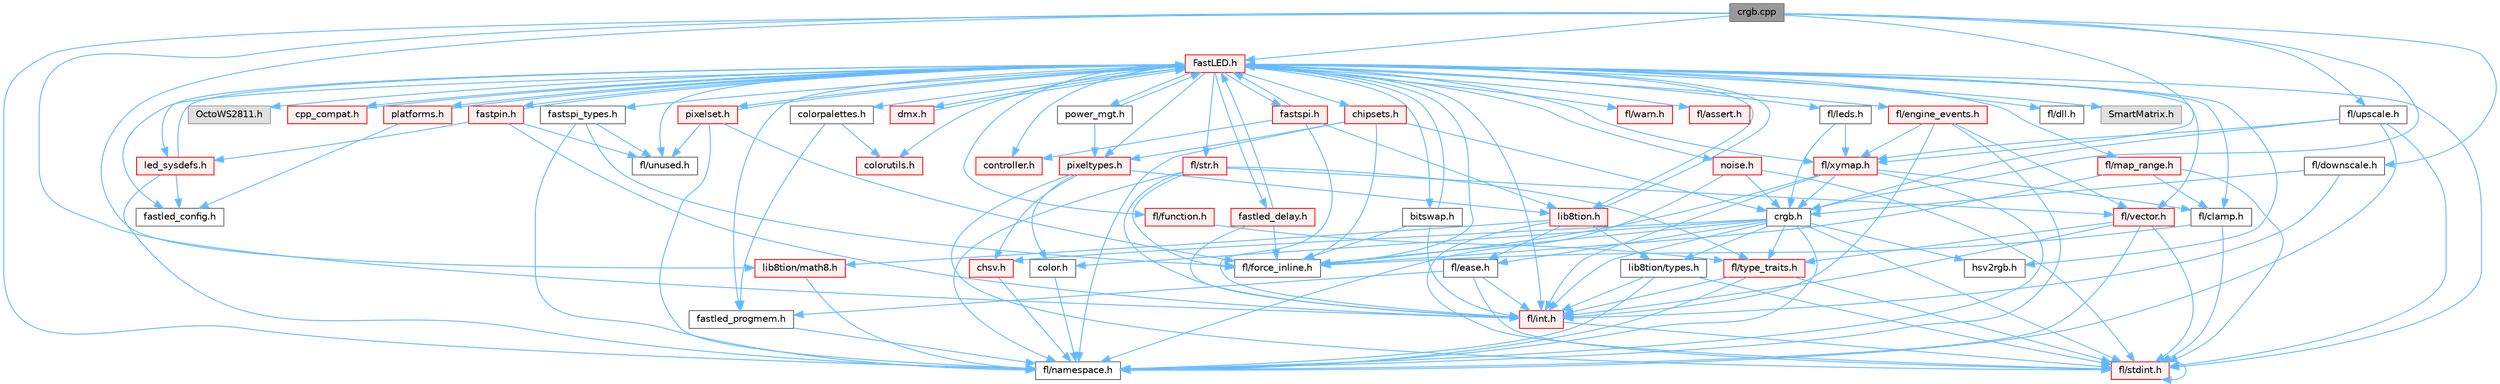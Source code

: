 digraph "crgb.cpp"
{
 // INTERACTIVE_SVG=YES
 // LATEX_PDF_SIZE
  bgcolor="transparent";
  edge [fontname=Helvetica,fontsize=10,labelfontname=Helvetica,labelfontsize=10];
  node [fontname=Helvetica,fontsize=10,shape=box,height=0.2,width=0.4];
  Node1 [id="Node000001",label="crgb.cpp",height=0.2,width=0.4,color="gray40", fillcolor="grey60", style="filled", fontcolor="black",tooltip="Utility functions for the red, green, and blue (RGB) pixel struct."];
  Node1 -> Node2 [id="edge1_Node000001_Node000002",color="steelblue1",style="solid",tooltip=" "];
  Node2 [id="Node000002",label="crgb.h",height=0.2,width=0.4,color="grey40", fillcolor="white", style="filled",URL="$db/dd1/crgb_8h.html",tooltip="Defines the red, green, and blue (RGB) pixel struct."];
  Node2 -> Node3 [id="edge2_Node000002_Node000003",color="steelblue1",style="solid",tooltip=" "];
  Node3 [id="Node000003",label="fl/stdint.h",height=0.2,width=0.4,color="red", fillcolor="#FFF0F0", style="filled",URL="$df/dd8/stdint_8h.html",tooltip=" "];
  Node3 -> Node3 [id="edge3_Node000003_Node000003",color="steelblue1",style="solid",tooltip=" "];
  Node2 -> Node5 [id="edge4_Node000002_Node000005",color="steelblue1",style="solid",tooltip=" "];
  Node5 [id="Node000005",label="fl/int.h",height=0.2,width=0.4,color="red", fillcolor="#FFF0F0", style="filled",URL="$d3/d7e/int_8h.html",tooltip=" "];
  Node5 -> Node3 [id="edge5_Node000005_Node000003",color="steelblue1",style="solid",tooltip=" "];
  Node2 -> Node7 [id="edge6_Node000002_Node000007",color="steelblue1",style="solid",tooltip=" "];
  Node7 [id="Node000007",label="chsv.h",height=0.2,width=0.4,color="red", fillcolor="#FFF0F0", style="filled",URL="$d8/dd0/chsv_8h.html",tooltip="Defines the hue, saturation, and value (HSV) pixel struct."];
  Node7 -> Node9 [id="edge7_Node000007_Node000009",color="steelblue1",style="solid",tooltip=" "];
  Node9 [id="Node000009",label="fl/namespace.h",height=0.2,width=0.4,color="grey40", fillcolor="white", style="filled",URL="$df/d2a/namespace_8h.html",tooltip="Implements the FastLED namespace macros."];
  Node2 -> Node9 [id="edge8_Node000002_Node000009",color="steelblue1",style="solid",tooltip=" "];
  Node2 -> Node10 [id="edge9_Node000002_Node000010",color="steelblue1",style="solid",tooltip=" "];
  Node10 [id="Node000010",label="color.h",height=0.2,width=0.4,color="grey40", fillcolor="white", style="filled",URL="$d2/d6b/src_2color_8h.html",tooltip="Contains definitions for color correction and temperature."];
  Node10 -> Node9 [id="edge10_Node000010_Node000009",color="steelblue1",style="solid",tooltip=" "];
  Node2 -> Node11 [id="edge11_Node000002_Node000011",color="steelblue1",style="solid",tooltip=" "];
  Node11 [id="Node000011",label="lib8tion/types.h",height=0.2,width=0.4,color="grey40", fillcolor="white", style="filled",URL="$d9/ddf/lib8tion_2types_8h.html",tooltip="Defines fractional types used for lib8tion functions."];
  Node11 -> Node3 [id="edge12_Node000011_Node000003",color="steelblue1",style="solid",tooltip=" "];
  Node11 -> Node5 [id="edge13_Node000011_Node000005",color="steelblue1",style="solid",tooltip=" "];
  Node11 -> Node9 [id="edge14_Node000011_Node000009",color="steelblue1",style="solid",tooltip=" "];
  Node2 -> Node12 [id="edge15_Node000002_Node000012",color="steelblue1",style="solid",tooltip=" "];
  Node12 [id="Node000012",label="fl/force_inline.h",height=0.2,width=0.4,color="grey40", fillcolor="white", style="filled",URL="$d4/d64/force__inline_8h.html",tooltip=" "];
  Node2 -> Node13 [id="edge16_Node000002_Node000013",color="steelblue1",style="solid",tooltip=" "];
  Node13 [id="Node000013",label="fl/type_traits.h",height=0.2,width=0.4,color="red", fillcolor="#FFF0F0", style="filled",URL="$df/d63/type__traits_8h.html",tooltip=" "];
  Node13 -> Node3 [id="edge17_Node000013_Node000003",color="steelblue1",style="solid",tooltip=" "];
  Node13 -> Node9 [id="edge18_Node000013_Node000009",color="steelblue1",style="solid",tooltip=" "];
  Node13 -> Node5 [id="edge19_Node000013_Node000005",color="steelblue1",style="solid",tooltip=" "];
  Node2 -> Node56 [id="edge20_Node000002_Node000056",color="steelblue1",style="solid",tooltip=" "];
  Node56 [id="Node000056",label="hsv2rgb.h",height=0.2,width=0.4,color="grey40", fillcolor="white", style="filled",URL="$de/d9a/hsv2rgb_8h.html",tooltip="Functions to convert from the HSV colorspace to the RGB colorspace."];
  Node2 -> Node57 [id="edge21_Node000002_Node000057",color="steelblue1",style="solid",tooltip=" "];
  Node57 [id="Node000057",label="fl/ease.h",height=0.2,width=0.4,color="grey40", fillcolor="white", style="filled",URL="$db/d19/ease_8h.html",tooltip=" "];
  Node57 -> Node3 [id="edge22_Node000057_Node000003",color="steelblue1",style="solid",tooltip=" "];
  Node57 -> Node5 [id="edge23_Node000057_Node000005",color="steelblue1",style="solid",tooltip=" "];
  Node57 -> Node58 [id="edge24_Node000057_Node000058",color="steelblue1",style="solid",tooltip=" "];
  Node58 [id="Node000058",label="fastled_progmem.h",height=0.2,width=0.4,color="grey40", fillcolor="white", style="filled",URL="$df/dab/fastled__progmem_8h.html",tooltip="Wrapper definitions to allow seamless use of PROGMEM in environments that have it."];
  Node58 -> Node9 [id="edge25_Node000058_Node000009",color="steelblue1",style="solid",tooltip=" "];
  Node1 -> Node59 [id="edge26_Node000001_Node000059",color="steelblue1",style="solid",tooltip=" "];
  Node59 [id="Node000059",label="FastLED.h",height=0.2,width=0.4,color="red", fillcolor="#FFF0F0", style="filled",URL="$db/d97/_fast_l_e_d_8h.html",tooltip="central include file for FastLED, defines the CFastLED class/object"];
  Node59 -> Node3 [id="edge27_Node000059_Node000003",color="steelblue1",style="solid",tooltip=" "];
  Node59 -> Node60 [id="edge28_Node000059_Node000060",color="steelblue1",style="solid",tooltip=" "];
  Node60 [id="Node000060",label="fl/dll.h",height=0.2,width=0.4,color="grey40", fillcolor="white", style="filled",URL="$d3/d4b/dll_8h.html",tooltip="FastLED dynamic library interface - lightweight header for external callers."];
  Node59 -> Node61 [id="edge29_Node000059_Node000061",color="steelblue1",style="solid",tooltip=" "];
  Node61 [id="Node000061",label="SmartMatrix.h",height=0.2,width=0.4,color="grey60", fillcolor="#E0E0E0", style="filled",tooltip=" "];
  Node59 -> Node62 [id="edge30_Node000059_Node000062",color="steelblue1",style="solid",tooltip=" "];
  Node62 [id="Node000062",label="OctoWS2811.h",height=0.2,width=0.4,color="grey60", fillcolor="#E0E0E0", style="filled",tooltip=" "];
  Node59 -> Node12 [id="edge31_Node000059_Node000012",color="steelblue1",style="solid",tooltip=" "];
  Node59 -> Node63 [id="edge32_Node000059_Node000063",color="steelblue1",style="solid",tooltip=" "];
  Node63 [id="Node000063",label="cpp_compat.h",height=0.2,width=0.4,color="red", fillcolor="#FFF0F0", style="filled",URL="$d9/d13/cpp__compat_8h.html",tooltip="Compatibility functions based on C++ version."];
  Node63 -> Node59 [id="edge33_Node000063_Node000059",color="steelblue1",style="solid",tooltip=" "];
  Node59 -> Node65 [id="edge34_Node000059_Node000065",color="steelblue1",style="solid",tooltip=" "];
  Node65 [id="Node000065",label="fastled_config.h",height=0.2,width=0.4,color="grey40", fillcolor="white", style="filled",URL="$d5/d11/fastled__config_8h.html",tooltip="Contains definitions that can be used to configure FastLED at compile time."];
  Node59 -> Node66 [id="edge35_Node000059_Node000066",color="steelblue1",style="solid",tooltip=" "];
  Node66 [id="Node000066",label="led_sysdefs.h",height=0.2,width=0.4,color="red", fillcolor="#FFF0F0", style="filled",URL="$d9/d3e/led__sysdefs_8h.html",tooltip="Determines which platform system definitions to include."];
  Node66 -> Node59 [id="edge36_Node000066_Node000059",color="steelblue1",style="solid",tooltip=" "];
  Node66 -> Node65 [id="edge37_Node000066_Node000065",color="steelblue1",style="solid",tooltip=" "];
  Node66 -> Node9 [id="edge38_Node000066_Node000009",color="steelblue1",style="solid",tooltip=" "];
  Node59 -> Node68 [id="edge39_Node000059_Node000068",color="steelblue1",style="solid",tooltip=" "];
  Node68 [id="Node000068",label="fastled_delay.h",height=0.2,width=0.4,color="red", fillcolor="#FFF0F0", style="filled",URL="$d0/da8/fastled__delay_8h.html",tooltip="Utility functions and classes for managing delay cycles."];
  Node68 -> Node59 [id="edge40_Node000068_Node000059",color="steelblue1",style="solid",tooltip=" "];
  Node68 -> Node12 [id="edge41_Node000068_Node000012",color="steelblue1",style="solid",tooltip=" "];
  Node68 -> Node5 [id="edge42_Node000068_Node000005",color="steelblue1",style="solid",tooltip=" "];
  Node59 -> Node70 [id="edge43_Node000059_Node000070",color="steelblue1",style="solid",tooltip=" "];
  Node70 [id="Node000070",label="bitswap.h",height=0.2,width=0.4,color="grey40", fillcolor="white", style="filled",URL="$de/ded/bitswap_8h.html",tooltip="Functions for doing a rotation of bits/bytes used by parallel output."];
  Node70 -> Node59 [id="edge44_Node000070_Node000059",color="steelblue1",style="solid",tooltip=" "];
  Node70 -> Node12 [id="edge45_Node000070_Node000012",color="steelblue1",style="solid",tooltip=" "];
  Node70 -> Node5 [id="edge46_Node000070_Node000005",color="steelblue1",style="solid",tooltip=" "];
  Node59 -> Node71 [id="edge47_Node000059_Node000071",color="steelblue1",style="solid",tooltip=" "];
  Node71 [id="Node000071",label="controller.h",height=0.2,width=0.4,color="red", fillcolor="#FFF0F0", style="filled",URL="$d2/dd9/controller_8h.html",tooltip="deprecated: base definitions used by led controllers for writing out led data"];
  Node59 -> Node119 [id="edge48_Node000059_Node000119",color="steelblue1",style="solid",tooltip=" "];
  Node119 [id="Node000119",label="fastpin.h",height=0.2,width=0.4,color="red", fillcolor="#FFF0F0", style="filled",URL="$db/d65/fastpin_8h.html",tooltip="Class base definitions for defining fast pin access."];
  Node119 -> Node59 [id="edge49_Node000119_Node000059",color="steelblue1",style="solid",tooltip=" "];
  Node119 -> Node66 [id="edge50_Node000119_Node000066",color="steelblue1",style="solid",tooltip=" "];
  Node119 -> Node37 [id="edge51_Node000119_Node000037",color="steelblue1",style="solid",tooltip=" "];
  Node37 [id="Node000037",label="fl/unused.h",height=0.2,width=0.4,color="grey40", fillcolor="white", style="filled",URL="$d8/d4b/unused_8h.html",tooltip=" "];
  Node119 -> Node5 [id="edge52_Node000119_Node000005",color="steelblue1",style="solid",tooltip=" "];
  Node59 -> Node120 [id="edge53_Node000059_Node000120",color="steelblue1",style="solid",tooltip=" "];
  Node120 [id="Node000120",label="fastspi_types.h",height=0.2,width=0.4,color="grey40", fillcolor="white", style="filled",URL="$d2/ddb/fastspi__types_8h.html",tooltip="Data types and constants used by SPI interfaces."];
  Node120 -> Node12 [id="edge54_Node000120_Node000012",color="steelblue1",style="solid",tooltip=" "];
  Node120 -> Node9 [id="edge55_Node000120_Node000009",color="steelblue1",style="solid",tooltip=" "];
  Node120 -> Node37 [id="edge56_Node000120_Node000037",color="steelblue1",style="solid",tooltip=" "];
  Node59 -> Node121 [id="edge57_Node000059_Node000121",color="steelblue1",style="solid",tooltip=" "];
  Node121 [id="Node000121",label="dmx.h",height=0.2,width=0.4,color="red", fillcolor="#FFF0F0", style="filled",URL="$d3/de1/dmx_8h.html",tooltip="Defines the DMX512-based LED controllers."];
  Node121 -> Node59 [id="edge58_Node000121_Node000059",color="steelblue1",style="solid",tooltip=" "];
  Node59 -> Node124 [id="edge59_Node000059_Node000124",color="steelblue1",style="solid",tooltip=" "];
  Node124 [id="Node000124",label="platforms.h",height=0.2,width=0.4,color="red", fillcolor="#FFF0F0", style="filled",URL="$da/dc9/platforms_8h.html",tooltip="Determines which platforms headers to include."];
  Node124 -> Node59 [id="edge60_Node000124_Node000059",color="steelblue1",style="solid",tooltip=" "];
  Node124 -> Node65 [id="edge61_Node000124_Node000065",color="steelblue1",style="solid",tooltip=" "];
  Node59 -> Node58 [id="edge62_Node000059_Node000058",color="steelblue1",style="solid",tooltip=" "];
  Node59 -> Node74 [id="edge63_Node000059_Node000074",color="steelblue1",style="solid",tooltip=" "];
  Node74 [id="Node000074",label="lib8tion.h",height=0.2,width=0.4,color="red", fillcolor="#FFF0F0", style="filled",URL="$df/da5/lib8tion_8h.html",tooltip="Fast, efficient 8-bit math functions specifically designed for high-performance LED programming."];
  Node74 -> Node59 [id="edge64_Node000074_Node000059",color="steelblue1",style="solid",tooltip=" "];
  Node74 -> Node11 [id="edge65_Node000074_Node000011",color="steelblue1",style="solid",tooltip=" "];
  Node74 -> Node3 [id="edge66_Node000074_Node000003",color="steelblue1",style="solid",tooltip=" "];
  Node74 -> Node57 [id="edge67_Node000074_Node000057",color="steelblue1",style="solid",tooltip=" "];
  Node74 -> Node79 [id="edge68_Node000074_Node000079",color="steelblue1",style="solid",tooltip=" "];
  Node79 [id="Node000079",label="lib8tion/math8.h",height=0.2,width=0.4,color="red", fillcolor="#FFF0F0", style="filled",URL="$d5/dd1/math8_8h.html",tooltip="Fast, efficient 8-bit math functions specifically designed for high-performance LED programming."];
  Node79 -> Node9 [id="edge69_Node000079_Node000009",color="steelblue1",style="solid",tooltip=" "];
  Node59 -> Node73 [id="edge70_Node000059_Node000073",color="steelblue1",style="solid",tooltip=" "];
  Node73 [id="Node000073",label="pixeltypes.h",height=0.2,width=0.4,color="red", fillcolor="#FFF0F0", style="filled",URL="$d2/dba/pixeltypes_8h.html",tooltip="Includes defintions for RGB and HSV pixels."];
  Node73 -> Node3 [id="edge71_Node000073_Node000003",color="steelblue1",style="solid",tooltip=" "];
  Node73 -> Node74 [id="edge72_Node000073_Node000074",color="steelblue1",style="solid",tooltip=" "];
  Node73 -> Node10 [id="edge73_Node000073_Node000010",color="steelblue1",style="solid",tooltip=" "];
  Node73 -> Node7 [id="edge74_Node000073_Node000007",color="steelblue1",style="solid",tooltip=" "];
  Node59 -> Node56 [id="edge75_Node000059_Node000056",color="steelblue1",style="solid",tooltip=" "];
  Node59 -> Node126 [id="edge76_Node000059_Node000126",color="steelblue1",style="solid",tooltip=" "];
  Node126 [id="Node000126",label="colorutils.h",height=0.2,width=0.4,color="red", fillcolor="#FFF0F0", style="filled",URL="$d1/dfb/colorutils_8h.html",tooltip=" "];
  Node59 -> Node131 [id="edge77_Node000059_Node000131",color="steelblue1",style="solid",tooltip=" "];
  Node131 [id="Node000131",label="pixelset.h",height=0.2,width=0.4,color="red", fillcolor="#FFF0F0", style="filled",URL="$d4/d46/pixelset_8h.html",tooltip="Declares classes for managing logical groups of LEDs."];
  Node131 -> Node12 [id="edge78_Node000131_Node000012",color="steelblue1",style="solid",tooltip=" "];
  Node131 -> Node9 [id="edge79_Node000131_Node000009",color="steelblue1",style="solid",tooltip=" "];
  Node131 -> Node37 [id="edge80_Node000131_Node000037",color="steelblue1",style="solid",tooltip=" "];
  Node131 -> Node59 [id="edge81_Node000131_Node000059",color="steelblue1",style="solid",tooltip=" "];
  Node59 -> Node132 [id="edge82_Node000059_Node000132",color="steelblue1",style="solid",tooltip=" "];
  Node132 [id="Node000132",label="colorpalettes.h",height=0.2,width=0.4,color="grey40", fillcolor="white", style="filled",URL="$dc/dcc/colorpalettes_8h.html",tooltip="Declarations for the predefined color palettes supplied by FastLED."];
  Node132 -> Node126 [id="edge83_Node000132_Node000126",color="steelblue1",style="solid",tooltip=" "];
  Node132 -> Node58 [id="edge84_Node000132_Node000058",color="steelblue1",style="solid",tooltip=" "];
  Node59 -> Node133 [id="edge85_Node000059_Node000133",color="steelblue1",style="solid",tooltip=" "];
  Node133 [id="Node000133",label="noise.h",height=0.2,width=0.4,color="red", fillcolor="#FFF0F0", style="filled",URL="$d1/d31/noise_8h.html",tooltip="Functions to generate and fill arrays with noise."];
  Node133 -> Node3 [id="edge86_Node000133_Node000003",color="steelblue1",style="solid",tooltip=" "];
  Node133 -> Node2 [id="edge87_Node000133_Node000002",color="steelblue1",style="solid",tooltip=" "];
  Node133 -> Node9 [id="edge88_Node000133_Node000009",color="steelblue1",style="solid",tooltip=" "];
  Node59 -> Node134 [id="edge89_Node000059_Node000134",color="steelblue1",style="solid",tooltip=" "];
  Node134 [id="Node000134",label="power_mgt.h",height=0.2,width=0.4,color="grey40", fillcolor="white", style="filled",URL="$dc/d5b/power__mgt_8h.html",tooltip="Functions to limit the power used by FastLED."];
  Node134 -> Node59 [id="edge90_Node000134_Node000059",color="steelblue1",style="solid",tooltip=" "];
  Node134 -> Node73 [id="edge91_Node000134_Node000073",color="steelblue1",style="solid",tooltip=" "];
  Node59 -> Node135 [id="edge92_Node000059_Node000135",color="steelblue1",style="solid",tooltip=" "];
  Node135 [id="Node000135",label="fastspi.h",height=0.2,width=0.4,color="red", fillcolor="#FFF0F0", style="filled",URL="$d6/ddc/fastspi_8h.html",tooltip="Serial peripheral interface (SPI) definitions per platform."];
  Node135 -> Node59 [id="edge93_Node000135_Node000059",color="steelblue1",style="solid",tooltip=" "];
  Node135 -> Node71 [id="edge94_Node000135_Node000071",color="steelblue1",style="solid",tooltip=" "];
  Node135 -> Node74 [id="edge95_Node000135_Node000074",color="steelblue1",style="solid",tooltip=" "];
  Node135 -> Node5 [id="edge96_Node000135_Node000005",color="steelblue1",style="solid",tooltip=" "];
  Node59 -> Node137 [id="edge97_Node000059_Node000137",color="steelblue1",style="solid",tooltip=" "];
  Node137 [id="Node000137",label="chipsets.h",height=0.2,width=0.4,color="red", fillcolor="#FFF0F0", style="filled",URL="$db/d66/chipsets_8h.html",tooltip="Contains the bulk of the definitions for the various LED chipsets supported."];
  Node137 -> Node73 [id="edge98_Node000137_Node000073",color="steelblue1",style="solid",tooltip=" "];
  Node137 -> Node12 [id="edge99_Node000137_Node000012",color="steelblue1",style="solid",tooltip=" "];
  Node137 -> Node2 [id="edge100_Node000137_Node000002",color="steelblue1",style="solid",tooltip=" "];
  Node137 -> Node9 [id="edge101_Node000137_Node000009",color="steelblue1",style="solid",tooltip=" "];
  Node59 -> Node95 [id="edge102_Node000059_Node000095",color="steelblue1",style="solid",tooltip=" "];
  Node95 [id="Node000095",label="fl/engine_events.h",height=0.2,width=0.4,color="red", fillcolor="#FFF0F0", style="filled",URL="$db/dc0/engine__events_8h.html",tooltip=" "];
  Node95 -> Node9 [id="edge103_Node000095_Node000009",color="steelblue1",style="solid",tooltip=" "];
  Node95 -> Node51 [id="edge104_Node000095_Node000051",color="steelblue1",style="solid",tooltip=" "];
  Node51 [id="Node000051",label="fl/vector.h",height=0.2,width=0.4,color="red", fillcolor="#FFF0F0", style="filled",URL="$d6/d68/vector_8h.html",tooltip=" "];
  Node51 -> Node3 [id="edge105_Node000051_Node000003",color="steelblue1",style="solid",tooltip=" "];
  Node51 -> Node5 [id="edge106_Node000051_Node000005",color="steelblue1",style="solid",tooltip=" "];
  Node51 -> Node9 [id="edge107_Node000051_Node000009",color="steelblue1",style="solid",tooltip=" "];
  Node51 -> Node13 [id="edge108_Node000051_Node000013",color="steelblue1",style="solid",tooltip=" "];
  Node95 -> Node116 [id="edge109_Node000095_Node000116",color="steelblue1",style="solid",tooltip=" "];
  Node116 [id="Node000116",label="fl/xymap.h",height=0.2,width=0.4,color="red", fillcolor="#FFF0F0", style="filled",URL="$da/d61/xymap_8h.html",tooltip=" "];
  Node116 -> Node5 [id="edge110_Node000116_Node000005",color="steelblue1",style="solid",tooltip=" "];
  Node116 -> Node9 [id="edge111_Node000116_Node000009",color="steelblue1",style="solid",tooltip=" "];
  Node116 -> Node12 [id="edge112_Node000116_Node000012",color="steelblue1",style="solid",tooltip=" "];
  Node116 -> Node2 [id="edge113_Node000116_Node000002",color="steelblue1",style="solid",tooltip=" "];
  Node116 -> Node19 [id="edge114_Node000116_Node000019",color="steelblue1",style="solid",tooltip=" "];
  Node19 [id="Node000019",label="fl/clamp.h",height=0.2,width=0.4,color="grey40", fillcolor="white", style="filled",URL="$d6/dd3/clamp_8h.html",tooltip=" "];
  Node19 -> Node3 [id="edge115_Node000019_Node000003",color="steelblue1",style="solid",tooltip=" "];
  Node19 -> Node12 [id="edge116_Node000019_Node000012",color="steelblue1",style="solid",tooltip=" "];
  Node95 -> Node5 [id="edge117_Node000095_Node000005",color="steelblue1",style="solid",tooltip=" "];
  Node59 -> Node139 [id="edge118_Node000059_Node000139",color="steelblue1",style="solid",tooltip=" "];
  Node139 [id="Node000139",label="fl/leds.h",height=0.2,width=0.4,color="grey40", fillcolor="white", style="filled",URL="$da/d78/leds_8h.html",tooltip=" "];
  Node139 -> Node2 [id="edge119_Node000139_Node000002",color="steelblue1",style="solid",tooltip=" "];
  Node139 -> Node116 [id="edge120_Node000139_Node000116",color="steelblue1",style="solid",tooltip=" "];
  Node59 -> Node5 [id="edge121_Node000059_Node000005",color="steelblue1",style="solid",tooltip=" "];
  Node59 -> Node15 [id="edge122_Node000059_Node000015",color="steelblue1",style="solid",tooltip=" "];
  Node15 [id="Node000015",label="fl/str.h",height=0.2,width=0.4,color="red", fillcolor="#FFF0F0", style="filled",URL="$d1/d93/str_8h.html",tooltip=" "];
  Node15 -> Node5 [id="edge123_Node000015_Node000005",color="steelblue1",style="solid",tooltip=" "];
  Node15 -> Node9 [id="edge124_Node000015_Node000009",color="steelblue1",style="solid",tooltip=" "];
  Node15 -> Node13 [id="edge125_Node000015_Node000013",color="steelblue1",style="solid",tooltip=" "];
  Node15 -> Node51 [id="edge126_Node000015_Node000051",color="steelblue1",style="solid",tooltip=" "];
  Node15 -> Node12 [id="edge127_Node000015_Node000012",color="steelblue1",style="solid",tooltip=" "];
  Node59 -> Node116 [id="edge128_Node000059_Node000116",color="steelblue1",style="solid",tooltip=" "];
  Node59 -> Node19 [id="edge129_Node000059_Node000019",color="steelblue1",style="solid",tooltip=" "];
  Node59 -> Node20 [id="edge130_Node000059_Node000020",color="steelblue1",style="solid",tooltip=" "];
  Node20 [id="Node000020",label="fl/map_range.h",height=0.2,width=0.4,color="red", fillcolor="#FFF0F0", style="filled",URL="$d1/d47/map__range_8h.html",tooltip=" "];
  Node20 -> Node3 [id="edge131_Node000020_Node000003",color="steelblue1",style="solid",tooltip=" "];
  Node20 -> Node19 [id="edge132_Node000020_Node000019",color="steelblue1",style="solid",tooltip=" "];
  Node20 -> Node12 [id="edge133_Node000020_Node000012",color="steelblue1",style="solid",tooltip=" "];
  Node59 -> Node109 [id="edge134_Node000059_Node000109",color="steelblue1",style="solid",tooltip=" "];
  Node109 [id="Node000109",label="fl/warn.h",height=0.2,width=0.4,color="red", fillcolor="#FFF0F0", style="filled",URL="$de/d77/warn_8h.html",tooltip=" "];
  Node59 -> Node99 [id="edge135_Node000059_Node000099",color="steelblue1",style="solid",tooltip=" "];
  Node99 [id="Node000099",label="fl/assert.h",height=0.2,width=0.4,color="red", fillcolor="#FFF0F0", style="filled",URL="$dc/da7/assert_8h.html",tooltip=" "];
  Node59 -> Node37 [id="edge136_Node000059_Node000037",color="steelblue1",style="solid",tooltip=" "];
  Node59 -> Node51 [id="edge137_Node000059_Node000051",color="steelblue1",style="solid",tooltip=" "];
  Node59 -> Node114 [id="edge138_Node000059_Node000114",color="steelblue1",style="solid",tooltip=" "];
  Node114 [id="Node000114",label="fl/function.h",height=0.2,width=0.4,color="red", fillcolor="#FFF0F0", style="filled",URL="$dd/d67/function_8h.html",tooltip=" "];
  Node114 -> Node13 [id="edge139_Node000114_Node000013",color="steelblue1",style="solid",tooltip=" "];
  Node1 -> Node116 [id="edge140_Node000001_Node000116",color="steelblue1",style="solid",tooltip=" "];
  Node1 -> Node149 [id="edge141_Node000001_Node000149",color="steelblue1",style="solid",tooltip=" "];
  Node149 [id="Node000149",label="fl/upscale.h",height=0.2,width=0.4,color="grey40", fillcolor="white", style="filled",URL="$d6/d0c/upscale_8h.html",tooltip=" "];
  Node149 -> Node3 [id="edge142_Node000149_Node000003",color="steelblue1",style="solid",tooltip=" "];
  Node149 -> Node2 [id="edge143_Node000149_Node000002",color="steelblue1",style="solid",tooltip=" "];
  Node149 -> Node9 [id="edge144_Node000149_Node000009",color="steelblue1",style="solid",tooltip=" "];
  Node149 -> Node116 [id="edge145_Node000149_Node000116",color="steelblue1",style="solid",tooltip=" "];
  Node1 -> Node150 [id="edge146_Node000001_Node000150",color="steelblue1",style="solid",tooltip=" "];
  Node150 [id="Node000150",label="fl/downscale.h",height=0.2,width=0.4,color="grey40", fillcolor="white", style="filled",URL="$d1/d30/src_2fl_2downscale_8h.html",tooltip=" "];
  Node150 -> Node5 [id="edge147_Node000150_Node000005",color="steelblue1",style="solid",tooltip=" "];
  Node150 -> Node2 [id="edge148_Node000150_Node000002",color="steelblue1",style="solid",tooltip=" "];
  Node1 -> Node79 [id="edge149_Node000001_Node000079",color="steelblue1",style="solid",tooltip=" "];
  Node1 -> Node9 [id="edge150_Node000001_Node000009",color="steelblue1",style="solid",tooltip=" "];
  Node1 -> Node5 [id="edge151_Node000001_Node000005",color="steelblue1",style="solid",tooltip=" "];
}

